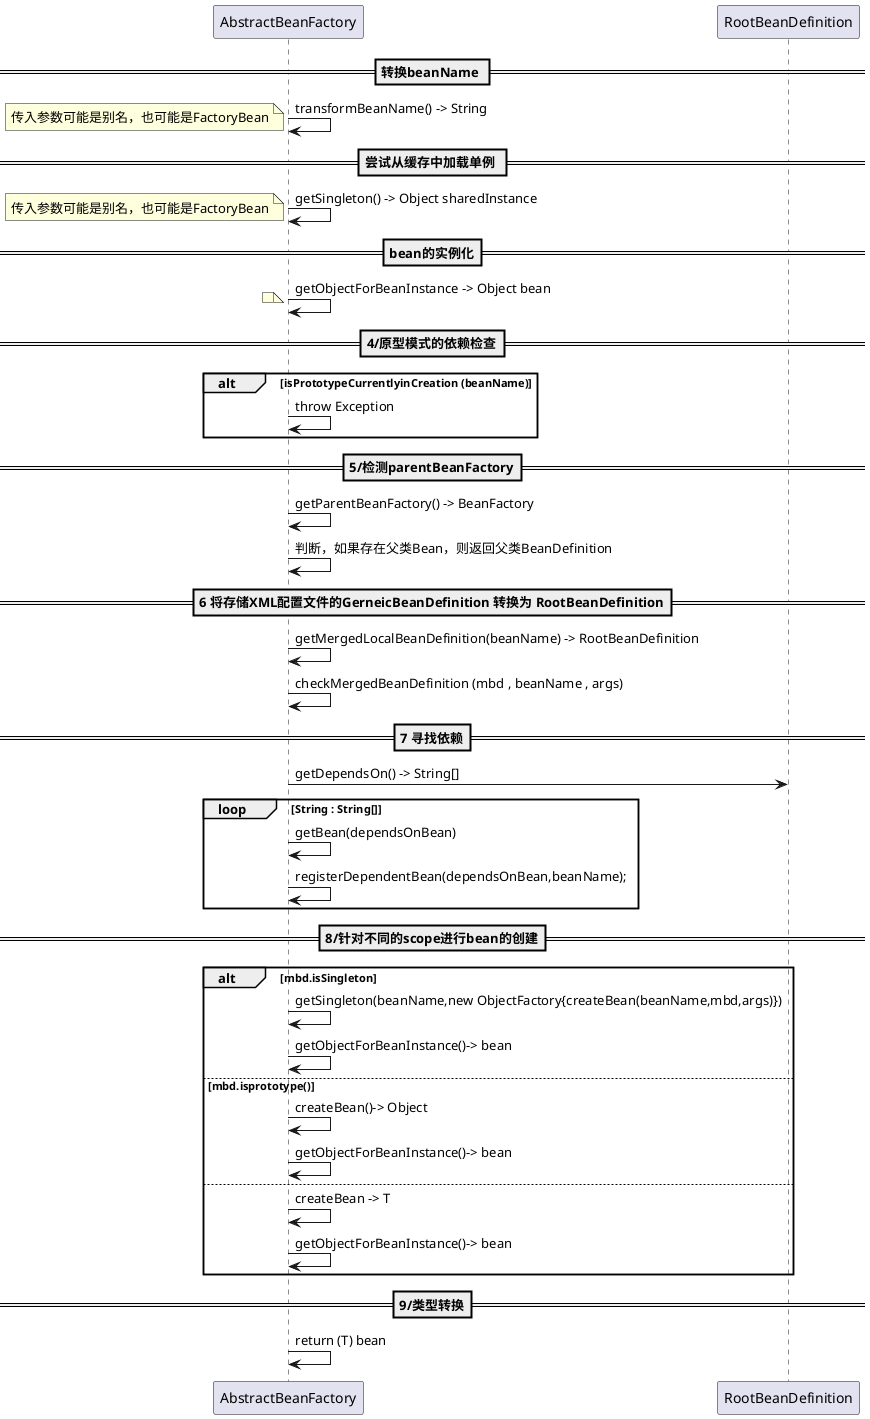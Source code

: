 @startuml

==转换beanName ==

AbstractBeanFactory -> AbstractBeanFactory : transformBeanName() -> String
Note left:传入参数可能是别名，也可能是FactoryBean
==尝试从缓存中加载单例 ==

AbstractBeanFactory -> AbstractBeanFactory : getSingleton() -> Object sharedInstance
Note left:传入参数可能是别名，也可能是FactoryBean
==bean的实例化==

AbstractBeanFactory -> AbstractBeanFactory : getObjectForBeanInstance -> Object bean
Note left:
==4/原型模式的依赖检查==
alt  isPrototypeCurrentlyinCreation (beanName)
AbstractBeanFactory -> AbstractBeanFactory : throw Exception
end
==5/检测parentBeanFactory==
AbstractBeanFactory -> AbstractBeanFactory : getParentBeanFactory() -> BeanFactory
AbstractBeanFactory -> AbstractBeanFactory : 判断，如果存在父类Bean，则返回父类BeanDefinition
==6 将存储XML配置文件的GerneicBeanDefinition 转换为 RootBeanDefinition==
AbstractBeanFactory -> AbstractBeanFactory : getMergedLocalBeanDefinition(beanName) -> RootBeanDefinition
AbstractBeanFactory -> AbstractBeanFactory : checkMergedBeanDefinition (mbd , beanName , args)
==7 寻找依赖==
AbstractBeanFactory -> RootBeanDefinition : getDependsOn() -> String[]
loop String : String[]
AbstractBeanFactory -> AbstractBeanFactory : getBean(dependsOnBean)
AbstractBeanFactory -> AbstractBeanFactory : registerDependentBean(dependsOnBean,beanName);
end

==8/针对不同的scope进行bean的创建==
alt mbd.isSingleton
AbstractBeanFactory -> AbstractBeanFactory : getSingleton(beanName,new ObjectFactory{createBean(beanName,mbd,args)})
AbstractBeanFactory -> AbstractBeanFactory : getObjectForBeanInstance()-> bean
else  mbd.isprototype()
AbstractBeanFactory -> AbstractBeanFactory : createBean()-> Object
AbstractBeanFactory -> AbstractBeanFactory : getObjectForBeanInstance()-> bean
else
AbstractBeanFactory -> AbstractBeanFactory : createBean -> T
AbstractBeanFactory -> AbstractBeanFactory : getObjectForBeanInstance()-> bean
end
==9/类型转换==
AbstractBeanFactory -> AbstractBeanFactory : return (T) bean



@enduml